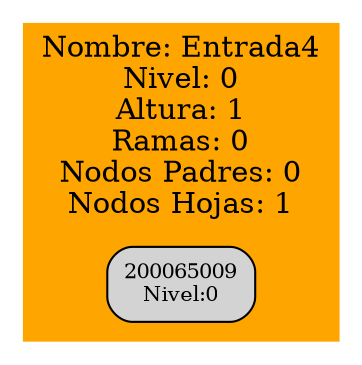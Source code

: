 digraph g {
node [
fontsize = "10"
shape = "Mrecord"
];

subgraph cluster_1 {
node [style=filled];
"nodoB73" [label="200065009&#92;nNivel:0"];
color="orange"
style ="filled, bold"
label ="Nombre: Entrada4&#92;nNivel: 0&#92;nAltura: 1&#92;nRamas: 0&#92;nNodos Padres: 0&#92;nNodos Hojas: 1"}}
